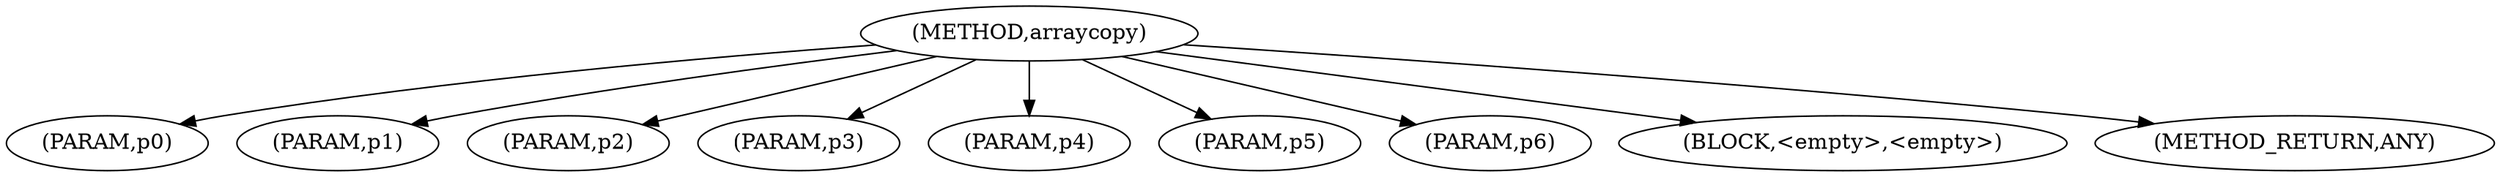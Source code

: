 digraph "arraycopy" {  
"992" [label = <(METHOD,arraycopy)> ]
"993" [label = <(PARAM,p0)> ]
"994" [label = <(PARAM,p1)> ]
"995" [label = <(PARAM,p2)> ]
"996" [label = <(PARAM,p3)> ]
"997" [label = <(PARAM,p4)> ]
"998" [label = <(PARAM,p5)> ]
"999" [label = <(PARAM,p6)> ]
"1000" [label = <(BLOCK,&lt;empty&gt;,&lt;empty&gt;)> ]
"1001" [label = <(METHOD_RETURN,ANY)> ]
  "992" -> "993" 
  "992" -> "994" 
  "992" -> "1000" 
  "992" -> "995" 
  "992" -> "1001" 
  "992" -> "996" 
  "992" -> "997" 
  "992" -> "998" 
  "992" -> "999" 
}

